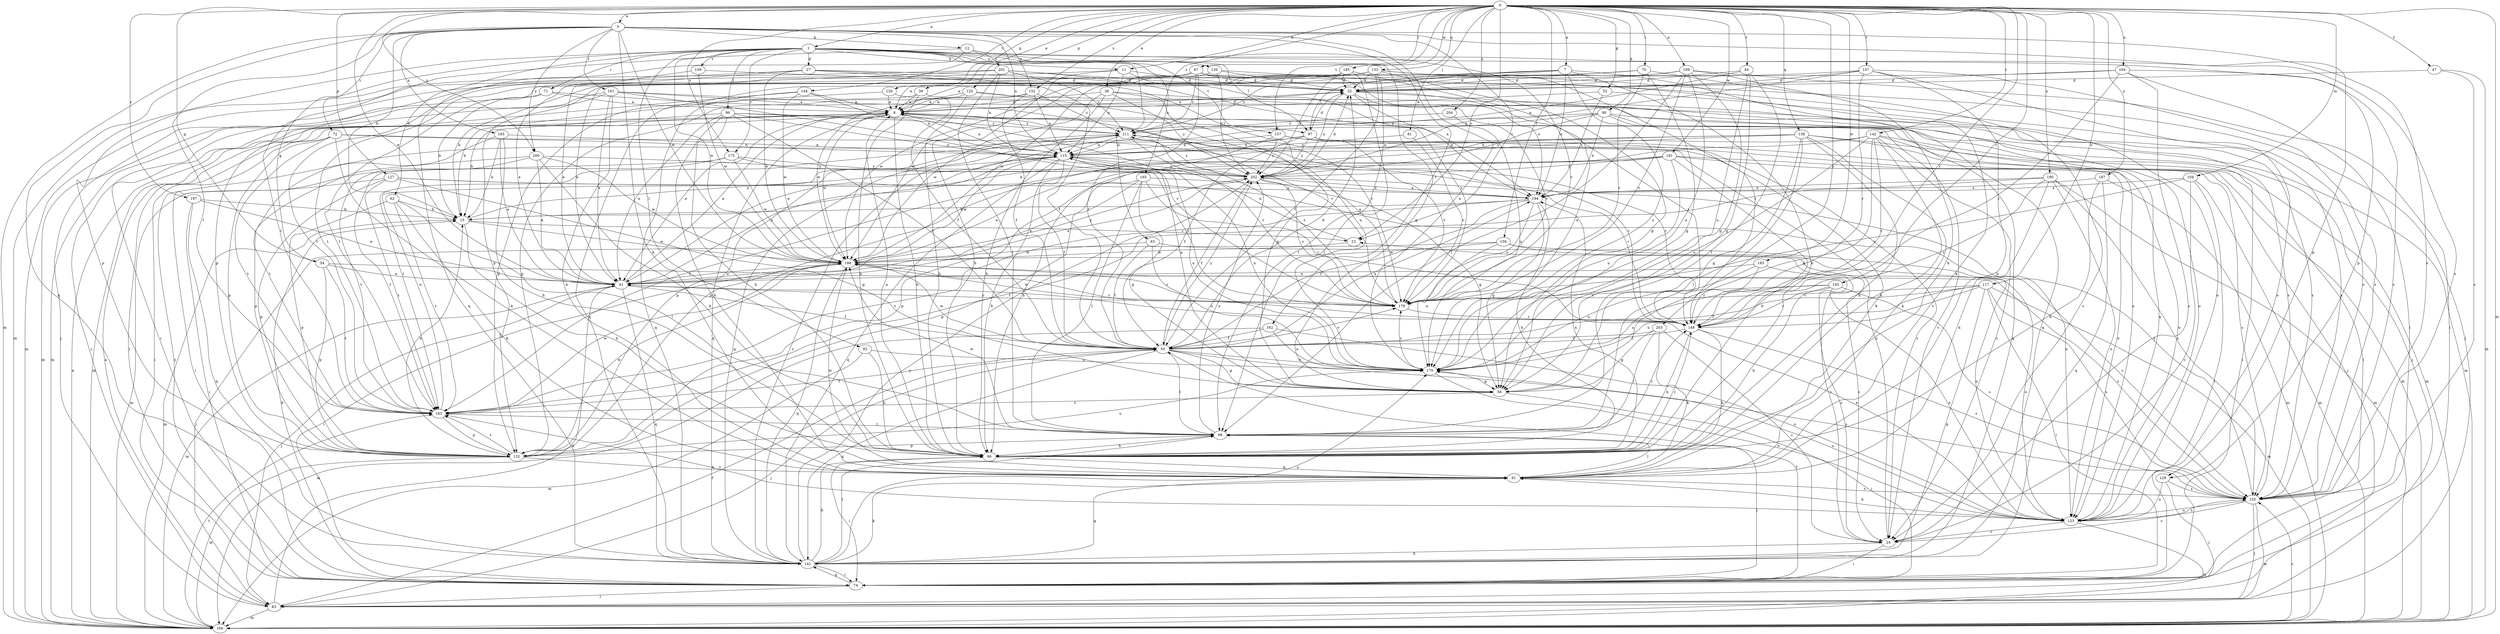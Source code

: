 strict digraph  {
0;
1;
3;
7;
8;
11;
12;
15;
23;
24;
27;
32;
38;
39;
41;
44;
47;
50;
52;
54;
58;
62;
63;
66;
67;
70;
71;
72;
74;
81;
83;
90;
91;
92;
96;
97;
98;
104;
106;
109;
115;
117;
120;
123;
125;
126;
127;
129;
132;
133;
138;
141;
142;
143;
144;
147;
148;
152;
155;
156;
157;
159;
161;
162;
163;
164;
165;
170;
175;
178;
181;
183;
185;
186;
187;
190;
193;
194;
197;
200;
201;
202;
203;
204;
211;
0 -> 1  [label=a];
0 -> 3  [label=a];
0 -> 7  [label=a];
0 -> 11  [label=b];
0 -> 23  [label=c];
0 -> 38  [label=e];
0 -> 39  [label=e];
0 -> 41  [label=e];
0 -> 44  [label=f];
0 -> 47  [label=f];
0 -> 52  [label=g];
0 -> 54  [label=g];
0 -> 67  [label=i];
0 -> 70  [label=i];
0 -> 81  [label=j];
0 -> 90  [label=k];
0 -> 104  [label=m];
0 -> 106  [label=m];
0 -> 109  [label=n];
0 -> 117  [label=o];
0 -> 125  [label=p];
0 -> 126  [label=p];
0 -> 127  [label=p];
0 -> 133  [label=q];
0 -> 138  [label=q];
0 -> 142  [label=r];
0 -> 143  [label=r];
0 -> 144  [label=r];
0 -> 147  [label=r];
0 -> 148  [label=r];
0 -> 152  [label=s];
0 -> 156  [label=t];
0 -> 157  [label=t];
0 -> 164  [label=u];
0 -> 175  [label=v];
0 -> 181  [label=w];
0 -> 183  [label=w];
0 -> 185  [label=w];
0 -> 187  [label=x];
0 -> 190  [label=x];
0 -> 197  [label=y];
0 -> 200  [label=y];
0 -> 203  [label=z];
0 -> 204  [label=z];
0 -> 211  [label=z];
1 -> 11  [label=b];
1 -> 27  [label=d];
1 -> 54  [label=g];
1 -> 58  [label=g];
1 -> 62  [label=h];
1 -> 63  [label=h];
1 -> 71  [label=i];
1 -> 92  [label=l];
1 -> 96  [label=l];
1 -> 97  [label=l];
1 -> 106  [label=m];
1 -> 120  [label=o];
1 -> 129  [label=p];
1 -> 157  [label=t];
1 -> 159  [label=t];
1 -> 165  [label=u];
1 -> 175  [label=v];
1 -> 186  [label=w];
3 -> 12  [label=b];
3 -> 15  [label=b];
3 -> 23  [label=c];
3 -> 72  [label=i];
3 -> 91  [label=k];
3 -> 106  [label=m];
3 -> 115  [label=n];
3 -> 129  [label=p];
3 -> 141  [label=q];
3 -> 152  [label=s];
3 -> 155  [label=s];
3 -> 161  [label=t];
3 -> 162  [label=t];
3 -> 163  [label=t];
3 -> 170  [label=u];
3 -> 186  [label=w];
3 -> 193  [label=x];
3 -> 200  [label=y];
7 -> 32  [label=d];
7 -> 66  [label=h];
7 -> 91  [label=k];
7 -> 97  [label=l];
7 -> 163  [label=t];
7 -> 170  [label=u];
7 -> 194  [label=x];
7 -> 211  [label=z];
8 -> 32  [label=d];
8 -> 41  [label=e];
8 -> 66  [label=h];
8 -> 74  [label=i];
8 -> 97  [label=l];
8 -> 106  [label=m];
8 -> 141  [label=q];
8 -> 186  [label=w];
8 -> 211  [label=z];
11 -> 32  [label=d];
11 -> 66  [label=h];
11 -> 106  [label=m];
11 -> 115  [label=n];
11 -> 194  [label=x];
12 -> 141  [label=q];
12 -> 155  [label=s];
12 -> 163  [label=t];
12 -> 178  [label=v];
12 -> 201  [label=y];
15 -> 23  [label=c];
15 -> 66  [label=h];
15 -> 106  [label=m];
15 -> 115  [label=n];
15 -> 186  [label=w];
23 -> 115  [label=n];
23 -> 186  [label=w];
24 -> 23  [label=c];
24 -> 74  [label=i];
24 -> 141  [label=q];
24 -> 211  [label=z];
27 -> 32  [label=d];
27 -> 41  [label=e];
27 -> 50  [label=f];
27 -> 132  [label=p];
27 -> 170  [label=u];
27 -> 186  [label=w];
32 -> 8  [label=a];
32 -> 141  [label=q];
32 -> 148  [label=r];
32 -> 178  [label=v];
32 -> 194  [label=x];
32 -> 202  [label=y];
38 -> 8  [label=a];
38 -> 58  [label=g];
38 -> 66  [label=h];
38 -> 123  [label=o];
38 -> 186  [label=w];
38 -> 202  [label=y];
39 -> 8  [label=a];
39 -> 15  [label=b];
39 -> 50  [label=f];
39 -> 66  [label=h];
41 -> 8  [label=a];
41 -> 50  [label=f];
41 -> 83  [label=j];
41 -> 106  [label=m];
41 -> 115  [label=n];
41 -> 141  [label=q];
41 -> 178  [label=v];
44 -> 32  [label=d];
44 -> 58  [label=g];
44 -> 98  [label=l];
44 -> 115  [label=n];
44 -> 170  [label=u];
47 -> 32  [label=d];
47 -> 106  [label=m];
47 -> 155  [label=s];
50 -> 32  [label=d];
50 -> 58  [label=g];
50 -> 83  [label=j];
50 -> 98  [label=l];
50 -> 141  [label=q];
50 -> 155  [label=s];
50 -> 163  [label=t];
50 -> 170  [label=u];
50 -> 178  [label=v];
50 -> 186  [label=w];
50 -> 194  [label=x];
50 -> 202  [label=y];
52 -> 8  [label=a];
52 -> 155  [label=s];
52 -> 194  [label=x];
54 -> 24  [label=c];
54 -> 41  [label=e];
54 -> 132  [label=p];
54 -> 163  [label=t];
58 -> 8  [label=a];
58 -> 74  [label=i];
58 -> 163  [label=t];
62 -> 15  [label=b];
62 -> 91  [label=k];
62 -> 98  [label=l];
62 -> 132  [label=p];
62 -> 163  [label=t];
63 -> 50  [label=f];
63 -> 155  [label=s];
63 -> 170  [label=u];
63 -> 186  [label=w];
66 -> 8  [label=a];
66 -> 74  [label=i];
66 -> 91  [label=k];
66 -> 148  [label=r];
66 -> 194  [label=x];
67 -> 8  [label=a];
67 -> 32  [label=d];
67 -> 50  [label=f];
67 -> 83  [label=j];
67 -> 155  [label=s];
67 -> 194  [label=x];
67 -> 211  [label=z];
70 -> 15  [label=b];
70 -> 24  [label=c];
70 -> 32  [label=d];
70 -> 58  [label=g];
70 -> 178  [label=v];
71 -> 8  [label=a];
71 -> 15  [label=b];
71 -> 106  [label=m];
71 -> 178  [label=v];
72 -> 74  [label=i];
72 -> 91  [label=k];
72 -> 115  [label=n];
72 -> 132  [label=p];
72 -> 148  [label=r];
72 -> 163  [label=t];
74 -> 15  [label=b];
74 -> 50  [label=f];
74 -> 83  [label=j];
74 -> 141  [label=q];
74 -> 211  [label=z];
81 -> 115  [label=n];
81 -> 178  [label=v];
83 -> 8  [label=a];
83 -> 41  [label=e];
83 -> 50  [label=f];
83 -> 106  [label=m];
90 -> 41  [label=e];
90 -> 83  [label=j];
90 -> 106  [label=m];
90 -> 141  [label=q];
90 -> 194  [label=x];
90 -> 202  [label=y];
90 -> 211  [label=z];
91 -> 98  [label=l];
91 -> 141  [label=q];
91 -> 155  [label=s];
91 -> 186  [label=w];
92 -> 66  [label=h];
92 -> 106  [label=m];
92 -> 170  [label=u];
96 -> 15  [label=b];
96 -> 24  [label=c];
96 -> 41  [label=e];
96 -> 50  [label=f];
96 -> 66  [label=h];
96 -> 91  [label=k];
96 -> 202  [label=y];
96 -> 211  [label=z];
97 -> 32  [label=d];
97 -> 50  [label=f];
97 -> 83  [label=j];
97 -> 106  [label=m];
97 -> 115  [label=n];
97 -> 163  [label=t];
97 -> 178  [label=v];
97 -> 202  [label=y];
98 -> 66  [label=h];
98 -> 74  [label=i];
98 -> 132  [label=p];
98 -> 148  [label=r];
98 -> 186  [label=w];
98 -> 202  [label=y];
104 -> 24  [label=c];
104 -> 74  [label=i];
104 -> 106  [label=m];
104 -> 178  [label=v];
104 -> 194  [label=x];
106 -> 8  [label=a];
106 -> 155  [label=s];
106 -> 163  [label=t];
109 -> 32  [label=d];
109 -> 58  [label=g];
109 -> 66  [label=h];
109 -> 74  [label=i];
109 -> 98  [label=l];
109 -> 170  [label=u];
109 -> 178  [label=v];
109 -> 186  [label=w];
115 -> 8  [label=a];
115 -> 50  [label=f];
115 -> 66  [label=h];
115 -> 141  [label=q];
115 -> 148  [label=r];
115 -> 170  [label=u];
115 -> 186  [label=w];
115 -> 202  [label=y];
117 -> 50  [label=f];
117 -> 74  [label=i];
117 -> 106  [label=m];
117 -> 141  [label=q];
117 -> 148  [label=r];
117 -> 155  [label=s];
117 -> 170  [label=u];
117 -> 178  [label=v];
120 -> 32  [label=d];
120 -> 123  [label=o];
120 -> 141  [label=q];
120 -> 202  [label=y];
123 -> 8  [label=a];
123 -> 24  [label=c];
123 -> 41  [label=e];
123 -> 91  [label=k];
123 -> 106  [label=m];
123 -> 155  [label=s];
123 -> 163  [label=t];
123 -> 170  [label=u];
125 -> 8  [label=a];
125 -> 66  [label=h];
125 -> 132  [label=p];
125 -> 155  [label=s];
125 -> 178  [label=v];
126 -> 8  [label=a];
126 -> 132  [label=p];
126 -> 155  [label=s];
127 -> 58  [label=g];
127 -> 106  [label=m];
127 -> 123  [label=o];
127 -> 132  [label=p];
127 -> 163  [label=t];
127 -> 194  [label=x];
129 -> 83  [label=j];
129 -> 123  [label=o];
129 -> 155  [label=s];
132 -> 15  [label=b];
132 -> 91  [label=k];
132 -> 106  [label=m];
132 -> 163  [label=t];
132 -> 170  [label=u];
132 -> 186  [label=w];
133 -> 8  [label=a];
133 -> 32  [label=d];
133 -> 41  [label=e];
133 -> 50  [label=f];
133 -> 58  [label=g];
133 -> 83  [label=j];
133 -> 98  [label=l];
133 -> 148  [label=r];
133 -> 163  [label=t];
138 -> 15  [label=b];
138 -> 58  [label=g];
138 -> 66  [label=h];
138 -> 74  [label=i];
138 -> 91  [label=k];
138 -> 98  [label=l];
138 -> 106  [label=m];
138 -> 115  [label=n];
138 -> 132  [label=p];
141 -> 66  [label=h];
141 -> 74  [label=i];
141 -> 91  [label=k];
141 -> 98  [label=l];
141 -> 170  [label=u];
141 -> 202  [label=y];
141 -> 211  [label=z];
142 -> 24  [label=c];
142 -> 58  [label=g];
142 -> 66  [label=h];
142 -> 74  [label=i];
142 -> 115  [label=n];
142 -> 123  [label=o];
142 -> 148  [label=r];
142 -> 163  [label=t];
142 -> 170  [label=u];
143 -> 66  [label=h];
143 -> 123  [label=o];
143 -> 148  [label=r];
143 -> 155  [label=s];
143 -> 170  [label=u];
143 -> 178  [label=v];
144 -> 8  [label=a];
144 -> 74  [label=i];
144 -> 115  [label=n];
144 -> 141  [label=q];
144 -> 186  [label=w];
147 -> 32  [label=d];
147 -> 91  [label=k];
147 -> 123  [label=o];
147 -> 148  [label=r];
147 -> 155  [label=s];
147 -> 186  [label=w];
147 -> 202  [label=y];
148 -> 50  [label=f];
148 -> 66  [label=h];
148 -> 91  [label=k];
148 -> 155  [label=s];
152 -> 8  [label=a];
152 -> 50  [label=f];
152 -> 115  [label=n];
152 -> 186  [label=w];
152 -> 211  [label=z];
155 -> 24  [label=c];
155 -> 83  [label=j];
155 -> 106  [label=m];
155 -> 123  [label=o];
155 -> 202  [label=y];
156 -> 24  [label=c];
156 -> 83  [label=j];
156 -> 123  [label=o];
156 -> 170  [label=u];
156 -> 186  [label=w];
157 -> 24  [label=c];
157 -> 66  [label=h];
157 -> 91  [label=k];
157 -> 115  [label=n];
157 -> 202  [label=y];
159 -> 32  [label=d];
159 -> 163  [label=t];
159 -> 186  [label=w];
161 -> 8  [label=a];
161 -> 41  [label=e];
161 -> 83  [label=j];
161 -> 91  [label=k];
161 -> 106  [label=m];
161 -> 123  [label=o];
161 -> 178  [label=v];
162 -> 50  [label=f];
162 -> 106  [label=m];
162 -> 123  [label=o];
162 -> 170  [label=u];
163 -> 98  [label=l];
163 -> 115  [label=n];
163 -> 132  [label=p];
163 -> 186  [label=w];
164 -> 24  [label=c];
164 -> 32  [label=d];
164 -> 74  [label=i];
164 -> 132  [label=p];
164 -> 148  [label=r];
164 -> 155  [label=s];
165 -> 41  [label=e];
165 -> 58  [label=g];
165 -> 98  [label=l];
165 -> 132  [label=p];
165 -> 148  [label=r];
165 -> 194  [label=x];
170 -> 58  [label=g];
170 -> 115  [label=n];
170 -> 123  [label=o];
170 -> 178  [label=v];
175 -> 74  [label=i];
175 -> 163  [label=t];
175 -> 178  [label=v];
175 -> 186  [label=w];
175 -> 202  [label=y];
178 -> 8  [label=a];
178 -> 148  [label=r];
178 -> 186  [label=w];
178 -> 211  [label=z];
181 -> 41  [label=e];
181 -> 66  [label=h];
181 -> 123  [label=o];
181 -> 132  [label=p];
181 -> 155  [label=s];
181 -> 170  [label=u];
181 -> 202  [label=y];
183 -> 41  [label=e];
183 -> 123  [label=o];
183 -> 148  [label=r];
183 -> 170  [label=u];
185 -> 32  [label=d];
185 -> 98  [label=l];
185 -> 170  [label=u];
185 -> 186  [label=w];
185 -> 202  [label=y];
186 -> 41  [label=e];
186 -> 74  [label=i];
186 -> 141  [label=q];
186 -> 148  [label=r];
186 -> 155  [label=s];
186 -> 178  [label=v];
186 -> 202  [label=y];
187 -> 66  [label=h];
187 -> 106  [label=m];
187 -> 141  [label=q];
187 -> 194  [label=x];
190 -> 91  [label=k];
190 -> 106  [label=m];
190 -> 123  [label=o];
190 -> 148  [label=r];
190 -> 155  [label=s];
190 -> 163  [label=t];
190 -> 194  [label=x];
193 -> 15  [label=b];
193 -> 41  [label=e];
193 -> 66  [label=h];
193 -> 115  [label=n];
193 -> 163  [label=t];
194 -> 15  [label=b];
194 -> 50  [label=f];
194 -> 58  [label=g];
194 -> 66  [label=h];
194 -> 163  [label=t];
194 -> 178  [label=v];
197 -> 15  [label=b];
197 -> 41  [label=e];
197 -> 74  [label=i];
197 -> 141  [label=q];
200 -> 41  [label=e];
200 -> 66  [label=h];
200 -> 132  [label=p];
200 -> 163  [label=t];
200 -> 186  [label=w];
200 -> 202  [label=y];
201 -> 32  [label=d];
201 -> 41  [label=e];
201 -> 98  [label=l];
201 -> 115  [label=n];
201 -> 132  [label=p];
201 -> 178  [label=v];
201 -> 211  [label=z];
202 -> 32  [label=d];
202 -> 41  [label=e];
202 -> 50  [label=f];
202 -> 58  [label=g];
202 -> 178  [label=v];
202 -> 194  [label=x];
202 -> 211  [label=z];
203 -> 24  [label=c];
203 -> 50  [label=f];
203 -> 58  [label=g];
203 -> 91  [label=k];
203 -> 98  [label=l];
204 -> 170  [label=u];
204 -> 211  [label=z];
211 -> 115  [label=n];
211 -> 132  [label=p];
211 -> 141  [label=q];
211 -> 148  [label=r];
211 -> 178  [label=v];
}
